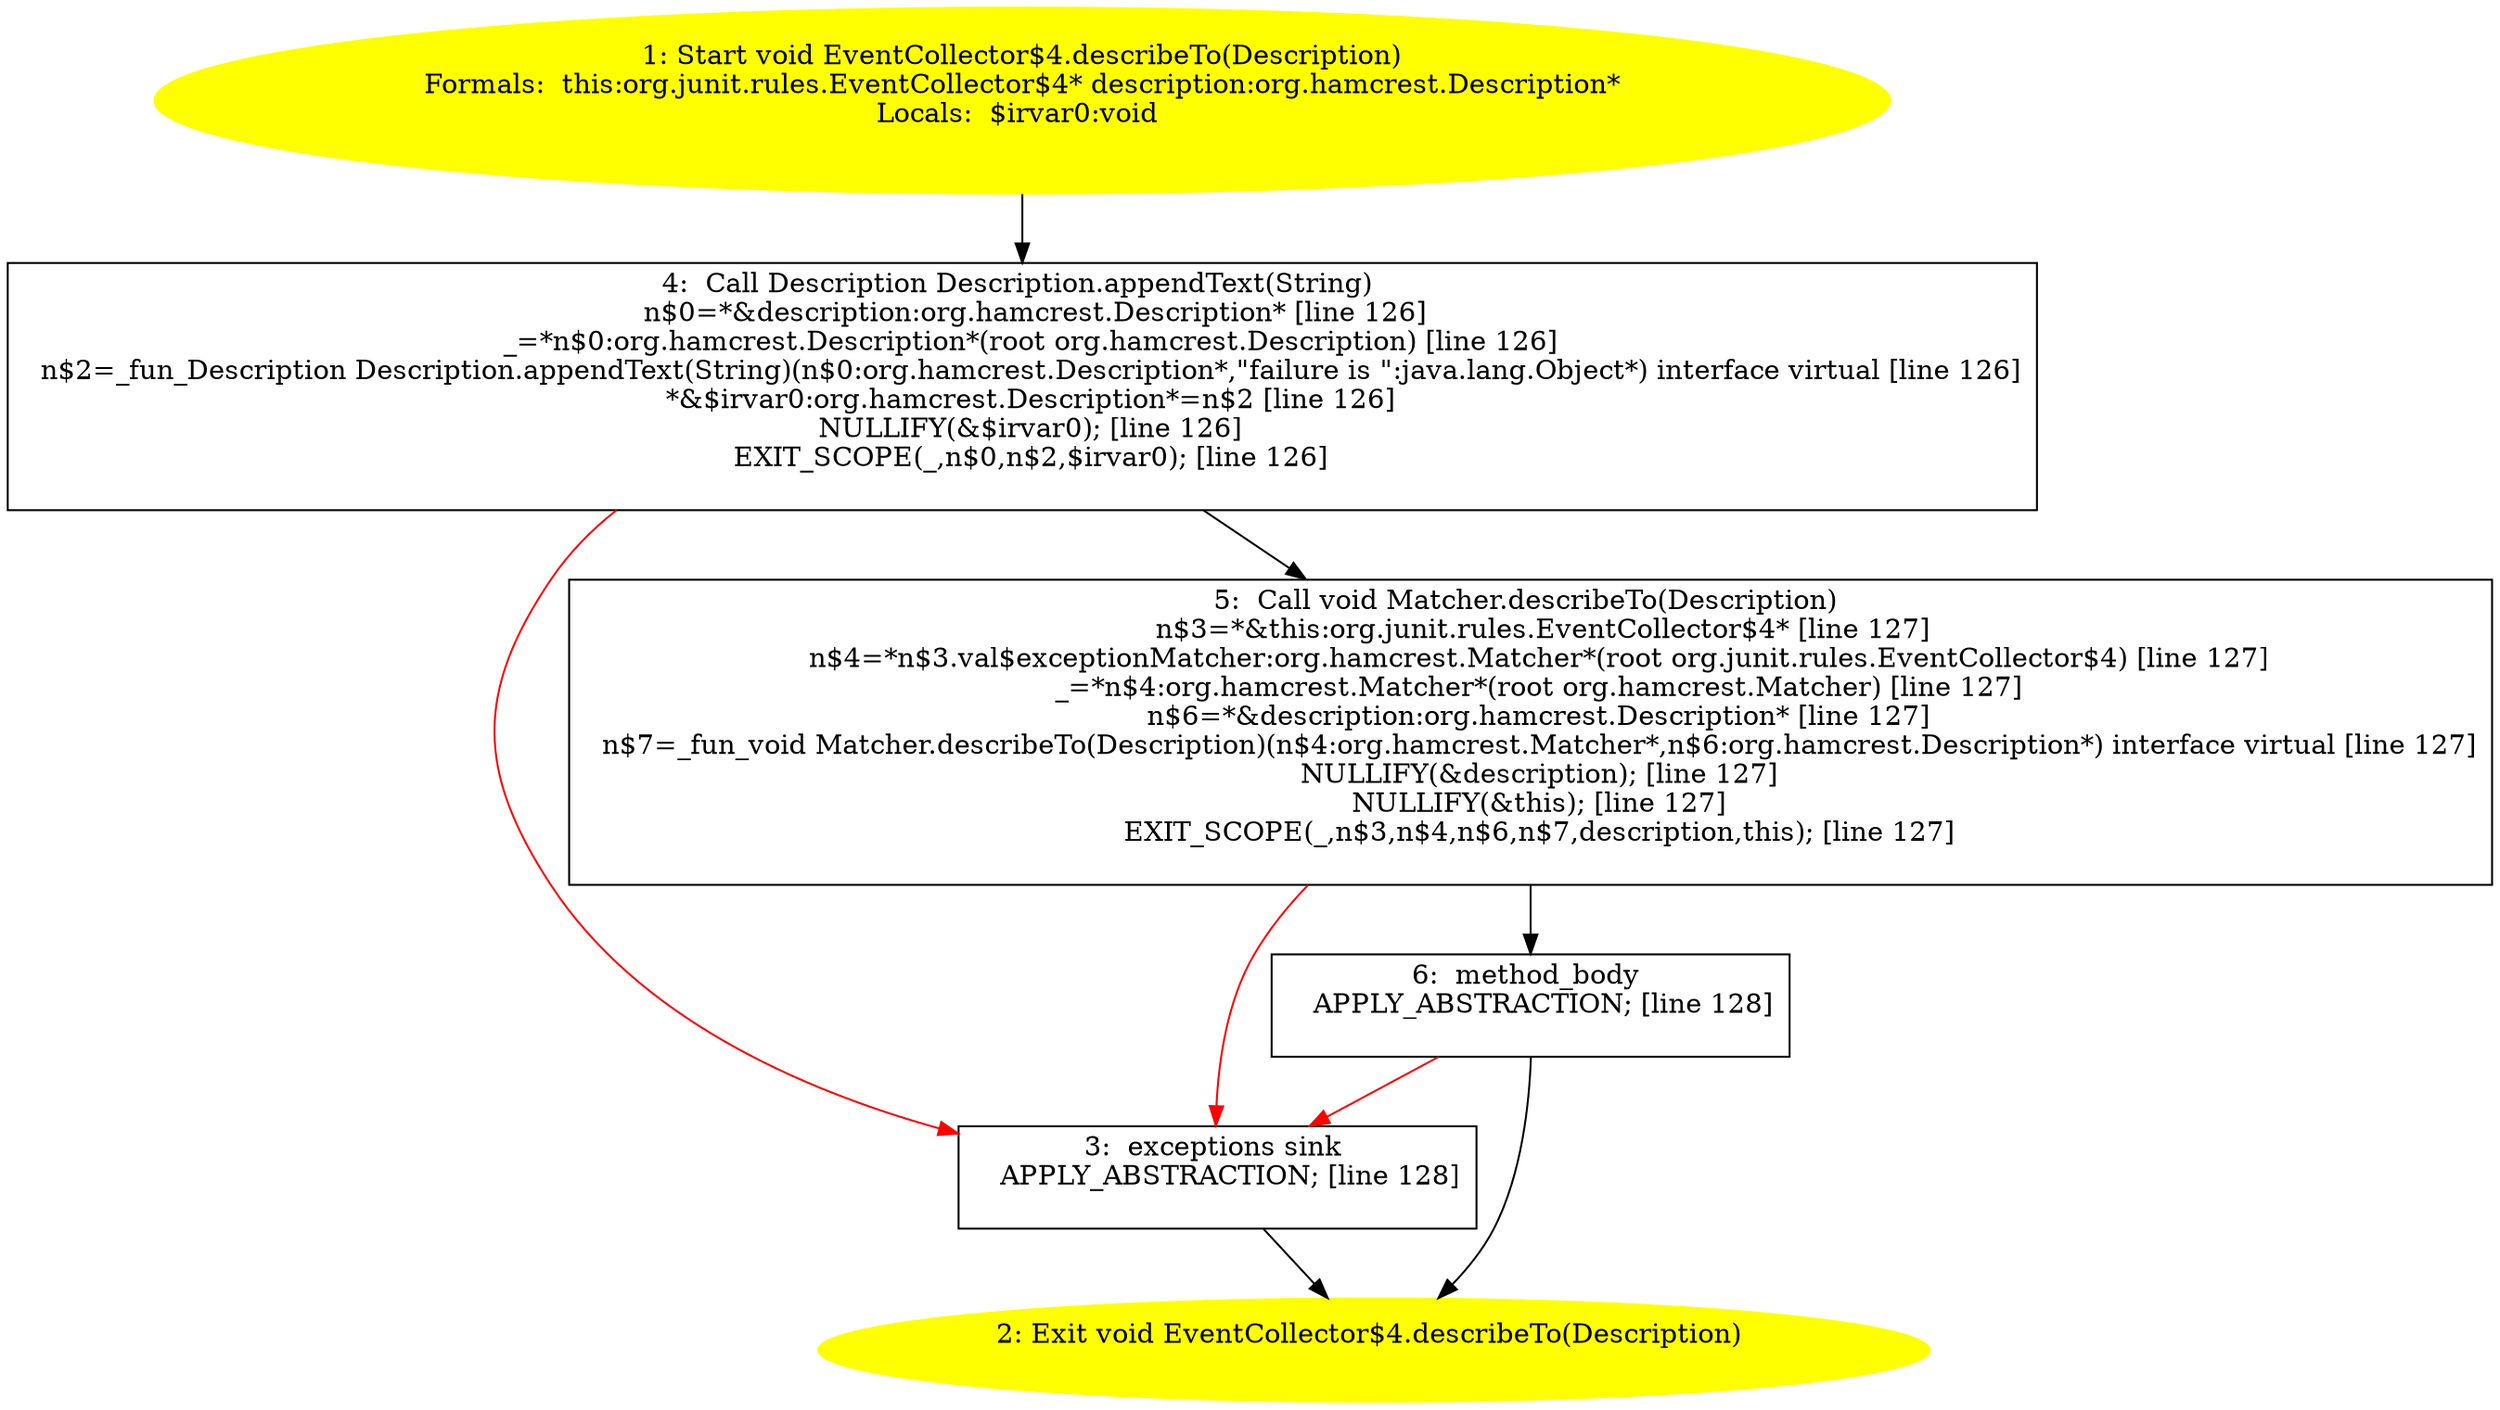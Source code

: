 /* @generated */
digraph cfg {
"org.junit.rules.EventCollector$4.describeTo(org.hamcrest.Description):void.0117f6f1927f50f63d2e86d9747a9b56_1" [label="1: Start void EventCollector$4.describeTo(Description)\nFormals:  this:org.junit.rules.EventCollector$4* description:org.hamcrest.Description*\nLocals:  $irvar0:void \n  " color=yellow style=filled]
	

	 "org.junit.rules.EventCollector$4.describeTo(org.hamcrest.Description):void.0117f6f1927f50f63d2e86d9747a9b56_1" -> "org.junit.rules.EventCollector$4.describeTo(org.hamcrest.Description):void.0117f6f1927f50f63d2e86d9747a9b56_4" ;
"org.junit.rules.EventCollector$4.describeTo(org.hamcrest.Description):void.0117f6f1927f50f63d2e86d9747a9b56_2" [label="2: Exit void EventCollector$4.describeTo(Description) \n  " color=yellow style=filled]
	

"org.junit.rules.EventCollector$4.describeTo(org.hamcrest.Description):void.0117f6f1927f50f63d2e86d9747a9b56_3" [label="3:  exceptions sink \n   APPLY_ABSTRACTION; [line 128]\n " shape="box"]
	

	 "org.junit.rules.EventCollector$4.describeTo(org.hamcrest.Description):void.0117f6f1927f50f63d2e86d9747a9b56_3" -> "org.junit.rules.EventCollector$4.describeTo(org.hamcrest.Description):void.0117f6f1927f50f63d2e86d9747a9b56_2" ;
"org.junit.rules.EventCollector$4.describeTo(org.hamcrest.Description):void.0117f6f1927f50f63d2e86d9747a9b56_4" [label="4:  Call Description Description.appendText(String) \n   n$0=*&description:org.hamcrest.Description* [line 126]\n  _=*n$0:org.hamcrest.Description*(root org.hamcrest.Description) [line 126]\n  n$2=_fun_Description Description.appendText(String)(n$0:org.hamcrest.Description*,\"failure is \":java.lang.Object*) interface virtual [line 126]\n  *&$irvar0:org.hamcrest.Description*=n$2 [line 126]\n  NULLIFY(&$irvar0); [line 126]\n  EXIT_SCOPE(_,n$0,n$2,$irvar0); [line 126]\n " shape="box"]
	

	 "org.junit.rules.EventCollector$4.describeTo(org.hamcrest.Description):void.0117f6f1927f50f63d2e86d9747a9b56_4" -> "org.junit.rules.EventCollector$4.describeTo(org.hamcrest.Description):void.0117f6f1927f50f63d2e86d9747a9b56_5" ;
	 "org.junit.rules.EventCollector$4.describeTo(org.hamcrest.Description):void.0117f6f1927f50f63d2e86d9747a9b56_4" -> "org.junit.rules.EventCollector$4.describeTo(org.hamcrest.Description):void.0117f6f1927f50f63d2e86d9747a9b56_3" [color="red" ];
"org.junit.rules.EventCollector$4.describeTo(org.hamcrest.Description):void.0117f6f1927f50f63d2e86d9747a9b56_5" [label="5:  Call void Matcher.describeTo(Description) \n   n$3=*&this:org.junit.rules.EventCollector$4* [line 127]\n  n$4=*n$3.val$exceptionMatcher:org.hamcrest.Matcher*(root org.junit.rules.EventCollector$4) [line 127]\n  _=*n$4:org.hamcrest.Matcher*(root org.hamcrest.Matcher) [line 127]\n  n$6=*&description:org.hamcrest.Description* [line 127]\n  n$7=_fun_void Matcher.describeTo(Description)(n$4:org.hamcrest.Matcher*,n$6:org.hamcrest.Description*) interface virtual [line 127]\n  NULLIFY(&description); [line 127]\n  NULLIFY(&this); [line 127]\n  EXIT_SCOPE(_,n$3,n$4,n$6,n$7,description,this); [line 127]\n " shape="box"]
	

	 "org.junit.rules.EventCollector$4.describeTo(org.hamcrest.Description):void.0117f6f1927f50f63d2e86d9747a9b56_5" -> "org.junit.rules.EventCollector$4.describeTo(org.hamcrest.Description):void.0117f6f1927f50f63d2e86d9747a9b56_6" ;
	 "org.junit.rules.EventCollector$4.describeTo(org.hamcrest.Description):void.0117f6f1927f50f63d2e86d9747a9b56_5" -> "org.junit.rules.EventCollector$4.describeTo(org.hamcrest.Description):void.0117f6f1927f50f63d2e86d9747a9b56_3" [color="red" ];
"org.junit.rules.EventCollector$4.describeTo(org.hamcrest.Description):void.0117f6f1927f50f63d2e86d9747a9b56_6" [label="6:  method_body \n   APPLY_ABSTRACTION; [line 128]\n " shape="box"]
	

	 "org.junit.rules.EventCollector$4.describeTo(org.hamcrest.Description):void.0117f6f1927f50f63d2e86d9747a9b56_6" -> "org.junit.rules.EventCollector$4.describeTo(org.hamcrest.Description):void.0117f6f1927f50f63d2e86d9747a9b56_2" ;
	 "org.junit.rules.EventCollector$4.describeTo(org.hamcrest.Description):void.0117f6f1927f50f63d2e86d9747a9b56_6" -> "org.junit.rules.EventCollector$4.describeTo(org.hamcrest.Description):void.0117f6f1927f50f63d2e86d9747a9b56_3" [color="red" ];
}

